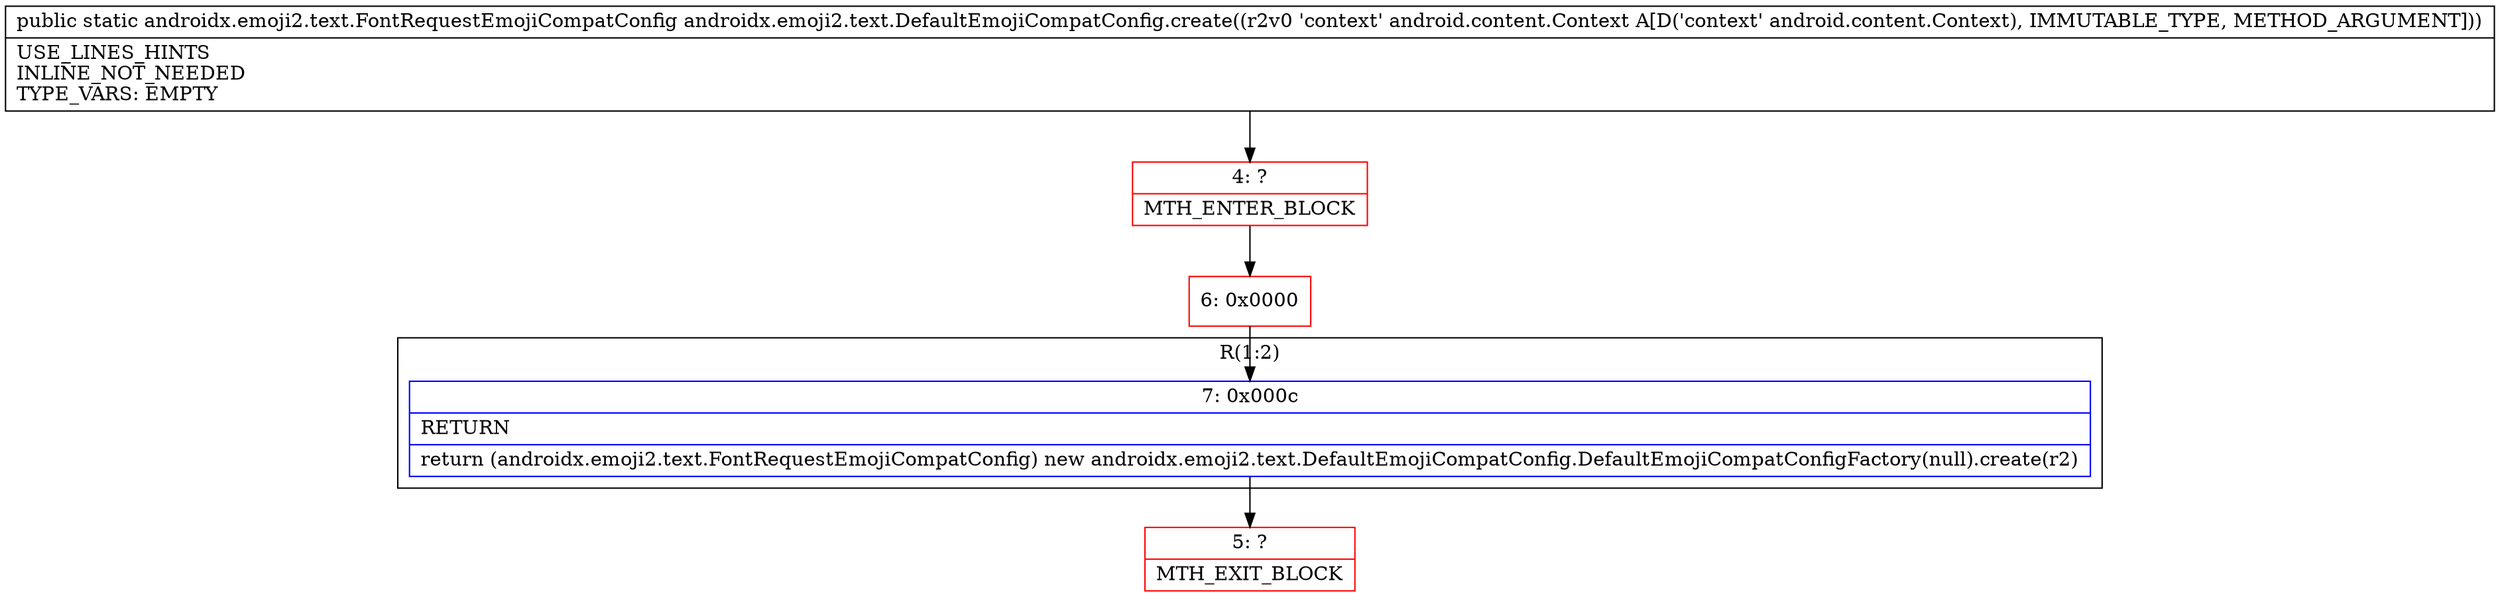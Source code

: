 digraph "CFG forandroidx.emoji2.text.DefaultEmojiCompatConfig.create(Landroid\/content\/Context;)Landroidx\/emoji2\/text\/FontRequestEmojiCompatConfig;" {
subgraph cluster_Region_990232969 {
label = "R(1:2)";
node [shape=record,color=blue];
Node_7 [shape=record,label="{7\:\ 0x000c|RETURN\l|return (androidx.emoji2.text.FontRequestEmojiCompatConfig) new androidx.emoji2.text.DefaultEmojiCompatConfig.DefaultEmojiCompatConfigFactory(null).create(r2)\l}"];
}
Node_4 [shape=record,color=red,label="{4\:\ ?|MTH_ENTER_BLOCK\l}"];
Node_6 [shape=record,color=red,label="{6\:\ 0x0000}"];
Node_5 [shape=record,color=red,label="{5\:\ ?|MTH_EXIT_BLOCK\l}"];
MethodNode[shape=record,label="{public static androidx.emoji2.text.FontRequestEmojiCompatConfig androidx.emoji2.text.DefaultEmojiCompatConfig.create((r2v0 'context' android.content.Context A[D('context' android.content.Context), IMMUTABLE_TYPE, METHOD_ARGUMENT]))  | USE_LINES_HINTS\lINLINE_NOT_NEEDED\lTYPE_VARS: EMPTY\l}"];
MethodNode -> Node_4;Node_7 -> Node_5;
Node_4 -> Node_6;
Node_6 -> Node_7;
}

